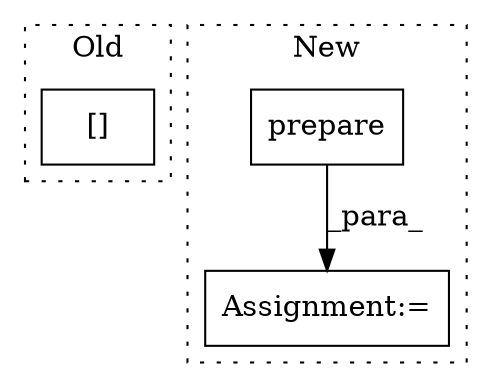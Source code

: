 digraph G {
subgraph cluster0 {
1 [label="[]" a="2" s="18035,18048" l="8,1" shape="box"];
label = "Old";
style="dotted";
}
subgraph cluster1 {
2 [label="prepare" a="32" s="18352,18386" l="8,1" shape="box"];
3 [label="Assignment:=" a="7" s="18293" l="1" shape="box"];
label = "New";
style="dotted";
}
2 -> 3 [label="_para_"];
}